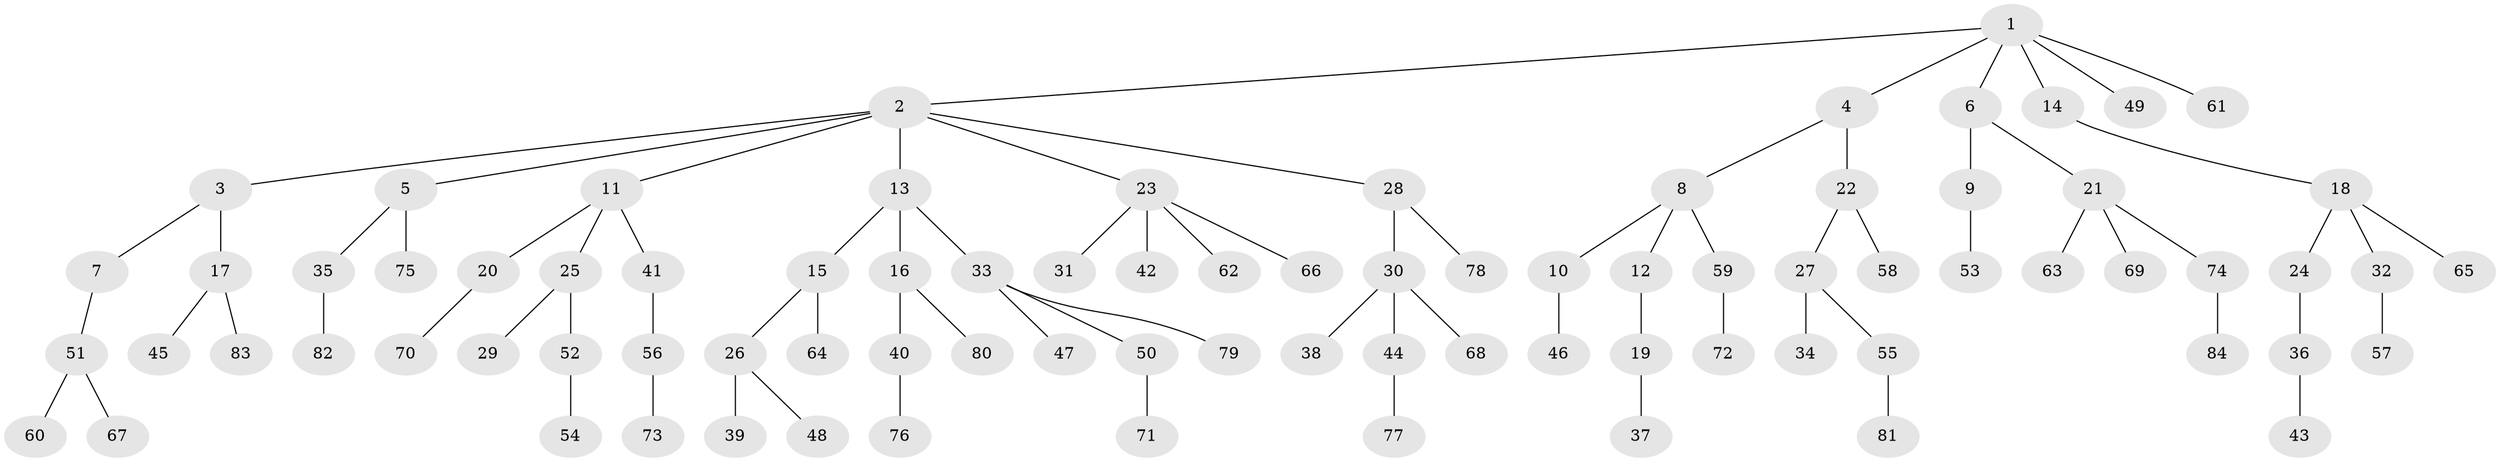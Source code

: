 // coarse degree distribution, {12: 0.04, 2: 0.28, 1: 0.6, 4: 0.04, 3: 0.04}
// Generated by graph-tools (version 1.1) at 2025/19/03/04/25 18:19:07]
// undirected, 84 vertices, 83 edges
graph export_dot {
graph [start="1"]
  node [color=gray90,style=filled];
  1;
  2;
  3;
  4;
  5;
  6;
  7;
  8;
  9;
  10;
  11;
  12;
  13;
  14;
  15;
  16;
  17;
  18;
  19;
  20;
  21;
  22;
  23;
  24;
  25;
  26;
  27;
  28;
  29;
  30;
  31;
  32;
  33;
  34;
  35;
  36;
  37;
  38;
  39;
  40;
  41;
  42;
  43;
  44;
  45;
  46;
  47;
  48;
  49;
  50;
  51;
  52;
  53;
  54;
  55;
  56;
  57;
  58;
  59;
  60;
  61;
  62;
  63;
  64;
  65;
  66;
  67;
  68;
  69;
  70;
  71;
  72;
  73;
  74;
  75;
  76;
  77;
  78;
  79;
  80;
  81;
  82;
  83;
  84;
  1 -- 2;
  1 -- 4;
  1 -- 6;
  1 -- 14;
  1 -- 49;
  1 -- 61;
  2 -- 3;
  2 -- 5;
  2 -- 11;
  2 -- 13;
  2 -- 23;
  2 -- 28;
  3 -- 7;
  3 -- 17;
  4 -- 8;
  4 -- 22;
  5 -- 35;
  5 -- 75;
  6 -- 9;
  6 -- 21;
  7 -- 51;
  8 -- 10;
  8 -- 12;
  8 -- 59;
  9 -- 53;
  10 -- 46;
  11 -- 20;
  11 -- 25;
  11 -- 41;
  12 -- 19;
  13 -- 15;
  13 -- 16;
  13 -- 33;
  14 -- 18;
  15 -- 26;
  15 -- 64;
  16 -- 40;
  16 -- 80;
  17 -- 45;
  17 -- 83;
  18 -- 24;
  18 -- 32;
  18 -- 65;
  19 -- 37;
  20 -- 70;
  21 -- 63;
  21 -- 69;
  21 -- 74;
  22 -- 27;
  22 -- 58;
  23 -- 31;
  23 -- 42;
  23 -- 62;
  23 -- 66;
  24 -- 36;
  25 -- 29;
  25 -- 52;
  26 -- 39;
  26 -- 48;
  27 -- 34;
  27 -- 55;
  28 -- 30;
  28 -- 78;
  30 -- 38;
  30 -- 44;
  30 -- 68;
  32 -- 57;
  33 -- 47;
  33 -- 50;
  33 -- 79;
  35 -- 82;
  36 -- 43;
  40 -- 76;
  41 -- 56;
  44 -- 77;
  50 -- 71;
  51 -- 60;
  51 -- 67;
  52 -- 54;
  55 -- 81;
  56 -- 73;
  59 -- 72;
  74 -- 84;
}
